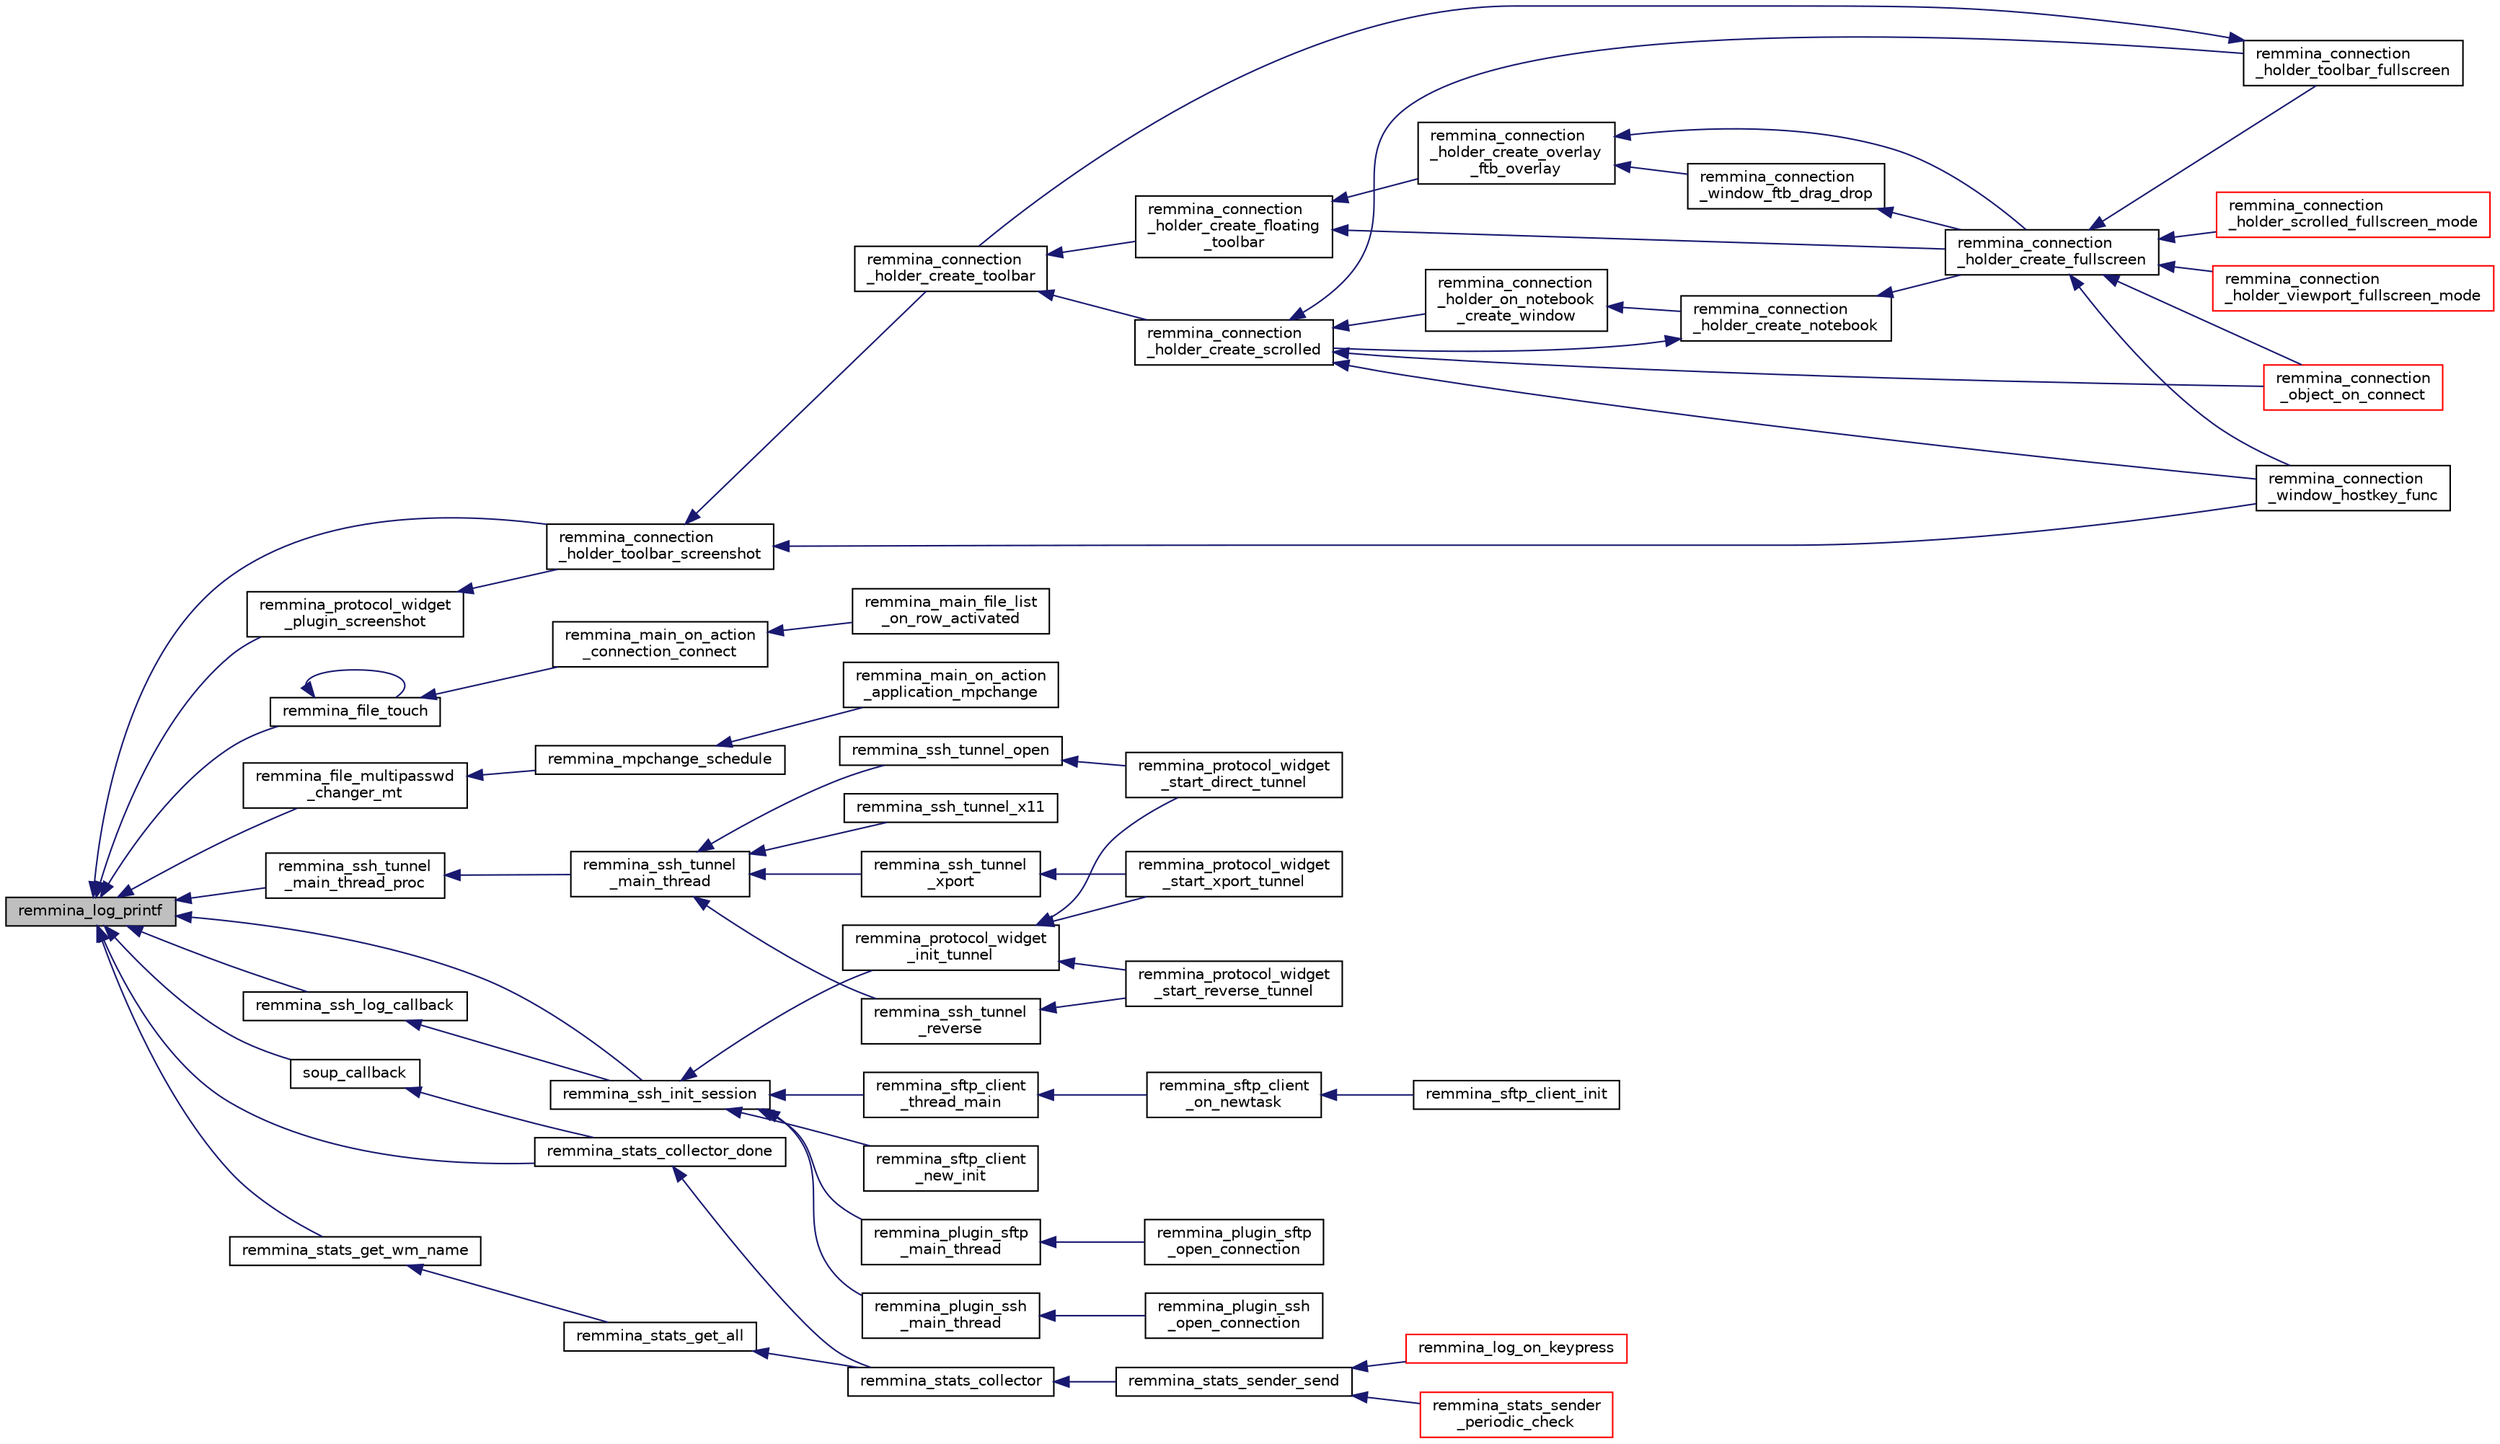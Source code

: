 digraph "remmina_log_printf"
{
  edge [fontname="Helvetica",fontsize="10",labelfontname="Helvetica",labelfontsize="10"];
  node [fontname="Helvetica",fontsize="10",shape=record];
  rankdir="LR";
  Node293 [label="remmina_log_printf",height=0.2,width=0.4,color="black", fillcolor="grey75", style="filled", fontcolor="black"];
  Node293 -> Node294 [dir="back",color="midnightblue",fontsize="10",style="solid",fontname="Helvetica"];
  Node294 [label="remmina_connection\l_holder_toolbar_screenshot",height=0.2,width=0.4,color="black", fillcolor="white", style="filled",URL="$remmina__connection__window_8c.html#a7959ed5b51966bb0fb9e7b84bbb9878d"];
  Node294 -> Node295 [dir="back",color="midnightblue",fontsize="10",style="solid",fontname="Helvetica"];
  Node295 [label="remmina_connection\l_holder_create_toolbar",height=0.2,width=0.4,color="black", fillcolor="white", style="filled",URL="$remmina__connection__window_8c.html#af8138da72278e9e9000276e08a6fd984"];
  Node295 -> Node296 [dir="back",color="midnightblue",fontsize="10",style="solid",fontname="Helvetica"];
  Node296 [label="remmina_connection\l_holder_create_floating\l_toolbar",height=0.2,width=0.4,color="black", fillcolor="white", style="filled",URL="$remmina__connection__window_8c.html#a967dca6c1876afc3e6bcb763f9709d43"];
  Node296 -> Node297 [dir="back",color="midnightblue",fontsize="10",style="solid",fontname="Helvetica"];
  Node297 [label="remmina_connection\l_holder_create_overlay\l_ftb_overlay",height=0.2,width=0.4,color="black", fillcolor="white", style="filled",URL="$remmina__connection__window_8c.html#ab2edcb806312b3367c70fbb13c383ae0"];
  Node297 -> Node298 [dir="back",color="midnightblue",fontsize="10",style="solid",fontname="Helvetica"];
  Node298 [label="remmina_connection\l_window_ftb_drag_drop",height=0.2,width=0.4,color="black", fillcolor="white", style="filled",URL="$remmina__connection__window_8c.html#a15c9b2bd929f8f2bb64d0bb6fa60f067"];
  Node298 -> Node299 [dir="back",color="midnightblue",fontsize="10",style="solid",fontname="Helvetica"];
  Node299 [label="remmina_connection\l_holder_create_fullscreen",height=0.2,width=0.4,color="black", fillcolor="white", style="filled",URL="$remmina__connection__window_8c.html#ae67ca4d276339723c1ff87fc224eaccf"];
  Node299 -> Node300 [dir="back",color="midnightblue",fontsize="10",style="solid",fontname="Helvetica"];
  Node300 [label="remmina_connection\l_holder_toolbar_fullscreen",height=0.2,width=0.4,color="black", fillcolor="white", style="filled",URL="$remmina__connection__window_8c.html#a02ac20f50f1b7b816bd7208127efdbee"];
  Node300 -> Node295 [dir="back",color="midnightblue",fontsize="10",style="solid",fontname="Helvetica"];
  Node299 -> Node301 [dir="back",color="midnightblue",fontsize="10",style="solid",fontname="Helvetica"];
  Node301 [label="remmina_connection\l_holder_viewport_fullscreen_mode",height=0.2,width=0.4,color="red", fillcolor="white", style="filled",URL="$remmina__connection__window_8c.html#a0e99d0ff8c39f2c6de508eee9ef498c5"];
  Node299 -> Node303 [dir="back",color="midnightblue",fontsize="10",style="solid",fontname="Helvetica"];
  Node303 [label="remmina_connection\l_holder_scrolled_fullscreen_mode",height=0.2,width=0.4,color="red", fillcolor="white", style="filled",URL="$remmina__connection__window_8c.html#aa25cae5c0e15e13b817b925e42a044a9"];
  Node299 -> Node304 [dir="back",color="midnightblue",fontsize="10",style="solid",fontname="Helvetica"];
  Node304 [label="remmina_connection\l_window_hostkey_func",height=0.2,width=0.4,color="black", fillcolor="white", style="filled",URL="$remmina__connection__window_8c.html#abef663d930076deb3105f86dabe2a9c3"];
  Node299 -> Node305 [dir="back",color="midnightblue",fontsize="10",style="solid",fontname="Helvetica"];
  Node305 [label="remmina_connection\l_object_on_connect",height=0.2,width=0.4,color="red", fillcolor="white", style="filled",URL="$remmina__connection__window_8c.html#a0ad685a873ecef95ec13caba17e0c22e"];
  Node297 -> Node299 [dir="back",color="midnightblue",fontsize="10",style="solid",fontname="Helvetica"];
  Node296 -> Node299 [dir="back",color="midnightblue",fontsize="10",style="solid",fontname="Helvetica"];
  Node295 -> Node350 [dir="back",color="midnightblue",fontsize="10",style="solid",fontname="Helvetica"];
  Node350 [label="remmina_connection\l_holder_create_scrolled",height=0.2,width=0.4,color="black", fillcolor="white", style="filled",URL="$remmina__connection__window_8c.html#a57b3656c37df65d276ddd50a16906dc7"];
  Node350 -> Node300 [dir="back",color="midnightblue",fontsize="10",style="solid",fontname="Helvetica"];
  Node350 -> Node351 [dir="back",color="midnightblue",fontsize="10",style="solid",fontname="Helvetica"];
  Node351 [label="remmina_connection\l_holder_on_notebook\l_create_window",height=0.2,width=0.4,color="black", fillcolor="white", style="filled",URL="$remmina__connection__window_8c.html#a2f5fc595c1aad851962aa58e2009bcce"];
  Node351 -> Node352 [dir="back",color="midnightblue",fontsize="10",style="solid",fontname="Helvetica"];
  Node352 [label="remmina_connection\l_holder_create_notebook",height=0.2,width=0.4,color="black", fillcolor="white", style="filled",URL="$remmina__connection__window_8c.html#ae616dc409c5775dc73d9a83c1f081705"];
  Node352 -> Node350 [dir="back",color="midnightblue",fontsize="10",style="solid",fontname="Helvetica"];
  Node352 -> Node299 [dir="back",color="midnightblue",fontsize="10",style="solid",fontname="Helvetica"];
  Node350 -> Node304 [dir="back",color="midnightblue",fontsize="10",style="solid",fontname="Helvetica"];
  Node350 -> Node305 [dir="back",color="midnightblue",fontsize="10",style="solid",fontname="Helvetica"];
  Node294 -> Node304 [dir="back",color="midnightblue",fontsize="10",style="solid",fontname="Helvetica"];
  Node293 -> Node354 [dir="back",color="midnightblue",fontsize="10",style="solid",fontname="Helvetica"];
  Node354 [label="remmina_file_touch",height=0.2,width=0.4,color="black", fillcolor="white", style="filled",URL="$remmina__file_8h.html#a3560cd6da715aad2428f8eab2a96b4e3",tooltip="Update the atime and mtime of a given filename. "];
  Node354 -> Node354 [dir="back",color="midnightblue",fontsize="10",style="solid",fontname="Helvetica"];
  Node354 -> Node330 [dir="back",color="midnightblue",fontsize="10",style="solid",fontname="Helvetica"];
  Node330 [label="remmina_main_on_action\l_connection_connect",height=0.2,width=0.4,color="black", fillcolor="white", style="filled",URL="$remmina__main_8c.html#ae023d1cb099a4f7bee79f13760566cbf"];
  Node330 -> Node331 [dir="back",color="midnightblue",fontsize="10",style="solid",fontname="Helvetica"];
  Node331 [label="remmina_main_file_list\l_on_row_activated",height=0.2,width=0.4,color="black", fillcolor="white", style="filled",URL="$remmina__main_8c.html#aba1a89a2400c5cc8373c6bd34602ac10"];
  Node293 -> Node355 [dir="back",color="midnightblue",fontsize="10",style="solid",fontname="Helvetica"];
  Node355 [label="remmina_file_multipasswd\l_changer_mt",height=0.2,width=0.4,color="black", fillcolor="white", style="filled",URL="$remmina__mpchange_8c.html#a525273e9a7f849c9d072467d216762b2"];
  Node355 -> Node356 [dir="back",color="midnightblue",fontsize="10",style="solid",fontname="Helvetica"];
  Node356 [label="remmina_mpchange_schedule",height=0.2,width=0.4,color="black", fillcolor="white", style="filled",URL="$remmina__mpchange_8h.html#a8627f0b2ac822c2f57a4eddc843a8fed"];
  Node356 -> Node357 [dir="back",color="midnightblue",fontsize="10",style="solid",fontname="Helvetica"];
  Node357 [label="remmina_main_on_action\l_application_mpchange",height=0.2,width=0.4,color="black", fillcolor="white", style="filled",URL="$remmina__main_8c.html#ab4f57cd4cee702be983cf78ed13de578"];
  Node293 -> Node358 [dir="back",color="midnightblue",fontsize="10",style="solid",fontname="Helvetica"];
  Node358 [label="remmina_protocol_widget\l_plugin_screenshot",height=0.2,width=0.4,color="black", fillcolor="white", style="filled",URL="$remmina__protocol__widget_8h.html#a57ac13fc4a2653c40e0601183628c0ca"];
  Node358 -> Node294 [dir="back",color="midnightblue",fontsize="10",style="solid",fontname="Helvetica"];
  Node293 -> Node359 [dir="back",color="midnightblue",fontsize="10",style="solid",fontname="Helvetica"];
  Node359 [label="remmina_ssh_log_callback",height=0.2,width=0.4,color="black", fillcolor="white", style="filled",URL="$remmina__ssh_8c.html#a5a3191a46707e450ee51286976531225"];
  Node359 -> Node360 [dir="back",color="midnightblue",fontsize="10",style="solid",fontname="Helvetica"];
  Node360 [label="remmina_ssh_init_session",height=0.2,width=0.4,color="black", fillcolor="white", style="filled",URL="$remmina__ssh_8h.html#a624b8ac30ddcd00ebda0b51d504f5a33"];
  Node360 -> Node361 [dir="back",color="midnightblue",fontsize="10",style="solid",fontname="Helvetica"];
  Node361 [label="remmina_protocol_widget\l_init_tunnel",height=0.2,width=0.4,color="black", fillcolor="white", style="filled",URL="$remmina__protocol__widget_8c.html#a8c7b715825ff576b24d2878976d20f20"];
  Node361 -> Node362 [dir="back",color="midnightblue",fontsize="10",style="solid",fontname="Helvetica"];
  Node362 [label="remmina_protocol_widget\l_start_direct_tunnel",height=0.2,width=0.4,color="black", fillcolor="white", style="filled",URL="$remmina__protocol__widget_8h.html#a9d55210413d6a313478f81cf76ecf1b7",tooltip="Start an SSH tunnel if possible and return the host:port string. "];
  Node361 -> Node363 [dir="back",color="midnightblue",fontsize="10",style="solid",fontname="Helvetica"];
  Node363 [label="remmina_protocol_widget\l_start_reverse_tunnel",height=0.2,width=0.4,color="black", fillcolor="white", style="filled",URL="$remmina__protocol__widget_8h.html#aa6d9f2f558fcd9e7fe58eefcde1c3c5c"];
  Node361 -> Node364 [dir="back",color="midnightblue",fontsize="10",style="solid",fontname="Helvetica"];
  Node364 [label="remmina_protocol_widget\l_start_xport_tunnel",height=0.2,width=0.4,color="black", fillcolor="white", style="filled",URL="$remmina__protocol__widget_8h.html#a172fa9cf2ce196c9846a3e47ea9036b4"];
  Node360 -> Node365 [dir="back",color="midnightblue",fontsize="10",style="solid",fontname="Helvetica"];
  Node365 [label="remmina_sftp_client\l_thread_main",height=0.2,width=0.4,color="black", fillcolor="white", style="filled",URL="$remmina__sftp__client_8c.html#aea3e3b72fb51d466fee78af11234d7b7"];
  Node365 -> Node366 [dir="back",color="midnightblue",fontsize="10",style="solid",fontname="Helvetica"];
  Node366 [label="remmina_sftp_client\l_on_newtask",height=0.2,width=0.4,color="black", fillcolor="white", style="filled",URL="$remmina__sftp__client_8c.html#a788420fb944ee5059cbc53f8648e9636"];
  Node366 -> Node367 [dir="back",color="midnightblue",fontsize="10",style="solid",fontname="Helvetica"];
  Node367 [label="remmina_sftp_client_init",height=0.2,width=0.4,color="black", fillcolor="white", style="filled",URL="$remmina__sftp__client_8c.html#a52b86e14d8abd0a5b6ddeb464a22a5f0"];
  Node360 -> Node368 [dir="back",color="midnightblue",fontsize="10",style="solid",fontname="Helvetica"];
  Node368 [label="remmina_sftp_client\l_new_init",height=0.2,width=0.4,color="black", fillcolor="white", style="filled",URL="$remmina__sftp__client_8c.html#a65bc7fd4a50bc7d1aa9de2d3ae6b2282"];
  Node360 -> Node369 [dir="back",color="midnightblue",fontsize="10",style="solid",fontname="Helvetica"];
  Node369 [label="remmina_plugin_sftp\l_main_thread",height=0.2,width=0.4,color="black", fillcolor="white", style="filled",URL="$remmina__sftp__plugin_8c.html#ab524c406d78b2e32a339884fbdae56a9"];
  Node369 -> Node370 [dir="back",color="midnightblue",fontsize="10",style="solid",fontname="Helvetica"];
  Node370 [label="remmina_plugin_sftp\l_open_connection",height=0.2,width=0.4,color="black", fillcolor="white", style="filled",URL="$remmina__sftp__plugin_8c.html#a0553d8f4834a1865e3640ec4180e63c4"];
  Node360 -> Node371 [dir="back",color="midnightblue",fontsize="10",style="solid",fontname="Helvetica"];
  Node371 [label="remmina_plugin_ssh\l_main_thread",height=0.2,width=0.4,color="black", fillcolor="white", style="filled",URL="$remmina__ssh__plugin_8c.html#a4fa1cd6e50c66d79e727d7264fc454ee",tooltip="Remmina Protocol plugin main function. "];
  Node371 -> Node372 [dir="back",color="midnightblue",fontsize="10",style="solid",fontname="Helvetica"];
  Node372 [label="remmina_plugin_ssh\l_open_connection",height=0.2,width=0.4,color="black", fillcolor="white", style="filled",URL="$remmina__ssh__plugin_8c.html#a01bb81cfc23add39c9260e888ef1d88f",tooltip="Initialize the the main window properties and the pthread. "];
  Node293 -> Node360 [dir="back",color="midnightblue",fontsize="10",style="solid",fontname="Helvetica"];
  Node293 -> Node373 [dir="back",color="midnightblue",fontsize="10",style="solid",fontname="Helvetica"];
  Node373 [label="remmina_ssh_tunnel\l_main_thread_proc",height=0.2,width=0.4,color="black", fillcolor="white", style="filled",URL="$remmina__ssh_8c.html#a2c47bcbe038c0d5a393a781c96a5a549"];
  Node373 -> Node374 [dir="back",color="midnightblue",fontsize="10",style="solid",fontname="Helvetica"];
  Node374 [label="remmina_ssh_tunnel\l_main_thread",height=0.2,width=0.4,color="black", fillcolor="white", style="filled",URL="$remmina__ssh_8c.html#a879c1981a3b643529d64107a653016a6"];
  Node374 -> Node375 [dir="back",color="midnightblue",fontsize="10",style="solid",fontname="Helvetica"];
  Node375 [label="remmina_ssh_tunnel_open",height=0.2,width=0.4,color="black", fillcolor="white", style="filled",URL="$remmina__ssh_8h.html#a52b3f47eac79f2781ba81d61505f4f53"];
  Node375 -> Node362 [dir="back",color="midnightblue",fontsize="10",style="solid",fontname="Helvetica"];
  Node374 -> Node376 [dir="back",color="midnightblue",fontsize="10",style="solid",fontname="Helvetica"];
  Node376 [label="remmina_ssh_tunnel_x11",height=0.2,width=0.4,color="black", fillcolor="white", style="filled",URL="$remmina__ssh_8h.html#ac6d58beb4df141c6353e897c39748146"];
  Node374 -> Node377 [dir="back",color="midnightblue",fontsize="10",style="solid",fontname="Helvetica"];
  Node377 [label="remmina_ssh_tunnel\l_xport",height=0.2,width=0.4,color="black", fillcolor="white", style="filled",URL="$remmina__ssh_8h.html#aba49db2ced40e21e8adfad69dcfda2c4"];
  Node377 -> Node364 [dir="back",color="midnightblue",fontsize="10",style="solid",fontname="Helvetica"];
  Node374 -> Node378 [dir="back",color="midnightblue",fontsize="10",style="solid",fontname="Helvetica"];
  Node378 [label="remmina_ssh_tunnel\l_reverse",height=0.2,width=0.4,color="black", fillcolor="white", style="filled",URL="$remmina__ssh_8h.html#ae47c8270267b02b9c0ff5b36074101c2"];
  Node378 -> Node363 [dir="back",color="midnightblue",fontsize="10",style="solid",fontname="Helvetica"];
  Node293 -> Node379 [dir="back",color="midnightblue",fontsize="10",style="solid",fontname="Helvetica"];
  Node379 [label="remmina_stats_get_wm_name",height=0.2,width=0.4,color="black", fillcolor="white", style="filled",URL="$remmina__stats_8c.html#ae596da7901fb3b45b7290a1d70b3ea3a"];
  Node379 -> Node380 [dir="back",color="midnightblue",fontsize="10",style="solid",fontname="Helvetica"];
  Node380 [label="remmina_stats_get_all",height=0.2,width=0.4,color="black", fillcolor="white", style="filled",URL="$remmina__stats_8h.html#a7a1c9ab1abc1fdf78239d11b802843ae",tooltip="Get all statistics in json format to send periodically to the PHP server. "];
  Node380 -> Node381 [dir="back",color="midnightblue",fontsize="10",style="solid",fontname="Helvetica"];
  Node381 [label="remmina_stats_collector",height=0.2,width=0.4,color="black", fillcolor="white", style="filled",URL="$remmina__stats__sender_8c.html#a9fb1f78014c902387de47961e8245518"];
  Node381 -> Node382 [dir="back",color="midnightblue",fontsize="10",style="solid",fontname="Helvetica"];
  Node382 [label="remmina_stats_sender_send",height=0.2,width=0.4,color="black", fillcolor="white", style="filled",URL="$remmina__stats__sender_8h.html#adcfe144769bc83b3a6cc216eb3589919"];
  Node382 -> Node383 [dir="back",color="midnightblue",fontsize="10",style="solid",fontname="Helvetica"];
  Node383 [label="remmina_log_on_keypress",height=0.2,width=0.4,color="red", fillcolor="white", style="filled",URL="$remmina__log_8c.html#a43a42f51f64b54924564e166c56b39e1"];
  Node382 -> Node385 [dir="back",color="midnightblue",fontsize="10",style="solid",fontname="Helvetica"];
  Node385 [label="remmina_stats_sender\l_periodic_check",height=0.2,width=0.4,color="red", fillcolor="white", style="filled",URL="$remmina__stats__sender_8c.html#a9893f8bc18fa81d40fabcf60e7353bb2"];
  Node293 -> Node388 [dir="back",color="midnightblue",fontsize="10",style="solid",fontname="Helvetica"];
  Node388 [label="soup_callback",height=0.2,width=0.4,color="black", fillcolor="white", style="filled",URL="$remmina__stats__sender_8c.html#a25ee87d9e565079665ced10b7736fb20"];
  Node388 -> Node389 [dir="back",color="midnightblue",fontsize="10",style="solid",fontname="Helvetica"];
  Node389 [label="remmina_stats_collector_done",height=0.2,width=0.4,color="black", fillcolor="white", style="filled",URL="$remmina__stats__sender_8c.html#a38aa59201bec4b28dd8af8273063dce7"];
  Node389 -> Node381 [dir="back",color="midnightblue",fontsize="10",style="solid",fontname="Helvetica"];
  Node293 -> Node389 [dir="back",color="midnightblue",fontsize="10",style="solid",fontname="Helvetica"];
}
